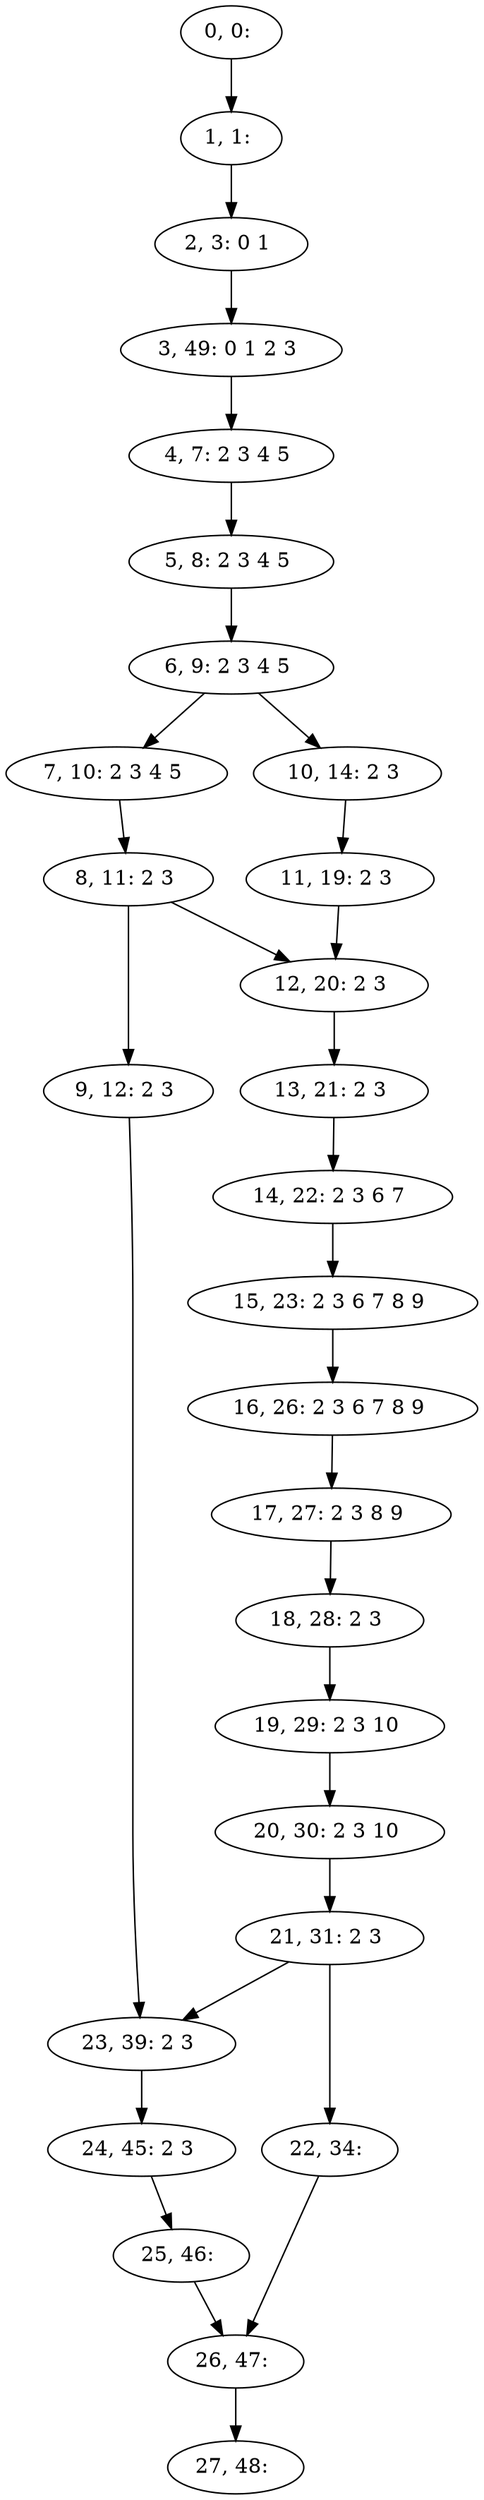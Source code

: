 digraph G {
0[label="0, 0: "];
1[label="1, 1: "];
2[label="2, 3: 0 1 "];
3[label="3, 49: 0 1 2 3 "];
4[label="4, 7: 2 3 4 5 "];
5[label="5, 8: 2 3 4 5 "];
6[label="6, 9: 2 3 4 5 "];
7[label="7, 10: 2 3 4 5 "];
8[label="8, 11: 2 3 "];
9[label="9, 12: 2 3 "];
10[label="10, 14: 2 3 "];
11[label="11, 19: 2 3 "];
12[label="12, 20: 2 3 "];
13[label="13, 21: 2 3 "];
14[label="14, 22: 2 3 6 7 "];
15[label="15, 23: 2 3 6 7 8 9 "];
16[label="16, 26: 2 3 6 7 8 9 "];
17[label="17, 27: 2 3 8 9 "];
18[label="18, 28: 2 3 "];
19[label="19, 29: 2 3 10 "];
20[label="20, 30: 2 3 10 "];
21[label="21, 31: 2 3 "];
22[label="22, 34: "];
23[label="23, 39: 2 3 "];
24[label="24, 45: 2 3 "];
25[label="25, 46: "];
26[label="26, 47: "];
27[label="27, 48: "];
0->1 ;
1->2 ;
2->3 ;
3->4 ;
4->5 ;
5->6 ;
6->7 ;
6->10 ;
7->8 ;
8->9 ;
8->12 ;
9->23 ;
10->11 ;
11->12 ;
12->13 ;
13->14 ;
14->15 ;
15->16 ;
16->17 ;
17->18 ;
18->19 ;
19->20 ;
20->21 ;
21->22 ;
21->23 ;
22->26 ;
23->24 ;
24->25 ;
25->26 ;
26->27 ;
}
